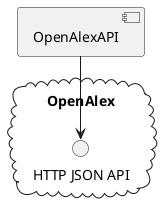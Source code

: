 @startuml
'https://plantuml.com/component-diagram
'Copyright 2022 Dennis Priskorn

[OpenAlexAPI]

cloud "OpenAlex" {
interface "HTTP JSON API" as httpoa
  'httpoa - [OpenAlex]
  [OpenAlexAPI] --> httpoa
}

@enduml